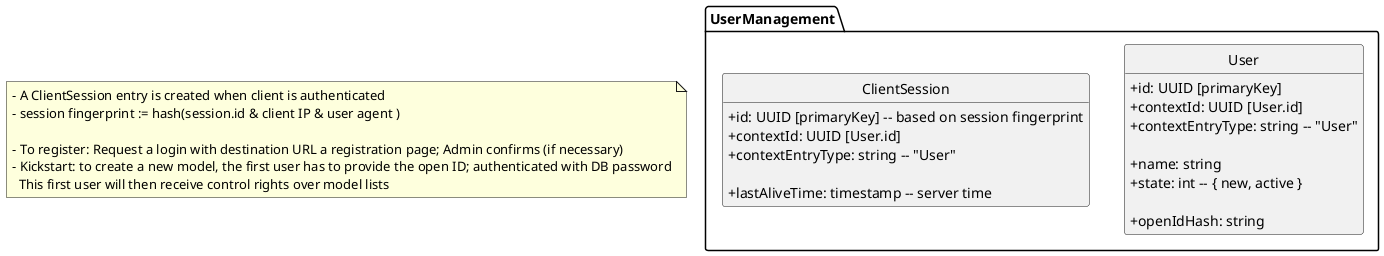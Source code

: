 @startuml
skinparam classAttributeIconSize 0
hide empty members
hide circle

package UserManagement {

class User {
   + id: UUID [primaryKey]
   + contextId: UUID [User.id]
   + contextEntryType: string -- "User"

   + name: string
   + state: int -- { new, active }
   
   + openIdHash: string
}

class ClientSession {
   + id: UUID [primaryKey] -- based on session fingerprint
   + contextId: UUID [User.id]
   + contextEntryType: string -- "User"

   + lastAliveTime: timestamp -- server time
}

}

note as note1
   - A ClientSession entry is created when client is authenticated
   - session fingerprint := hash(session.id & client IP & user agent )
   
   - To register: Request a login with destination URL a registration page; Admin confirms (if necessary)
   - Kickstart: to create a new model, the first user has to provide the open ID; authenticated with DB password
     This first user will then receive control rights over model lists 
end note

@enduml
